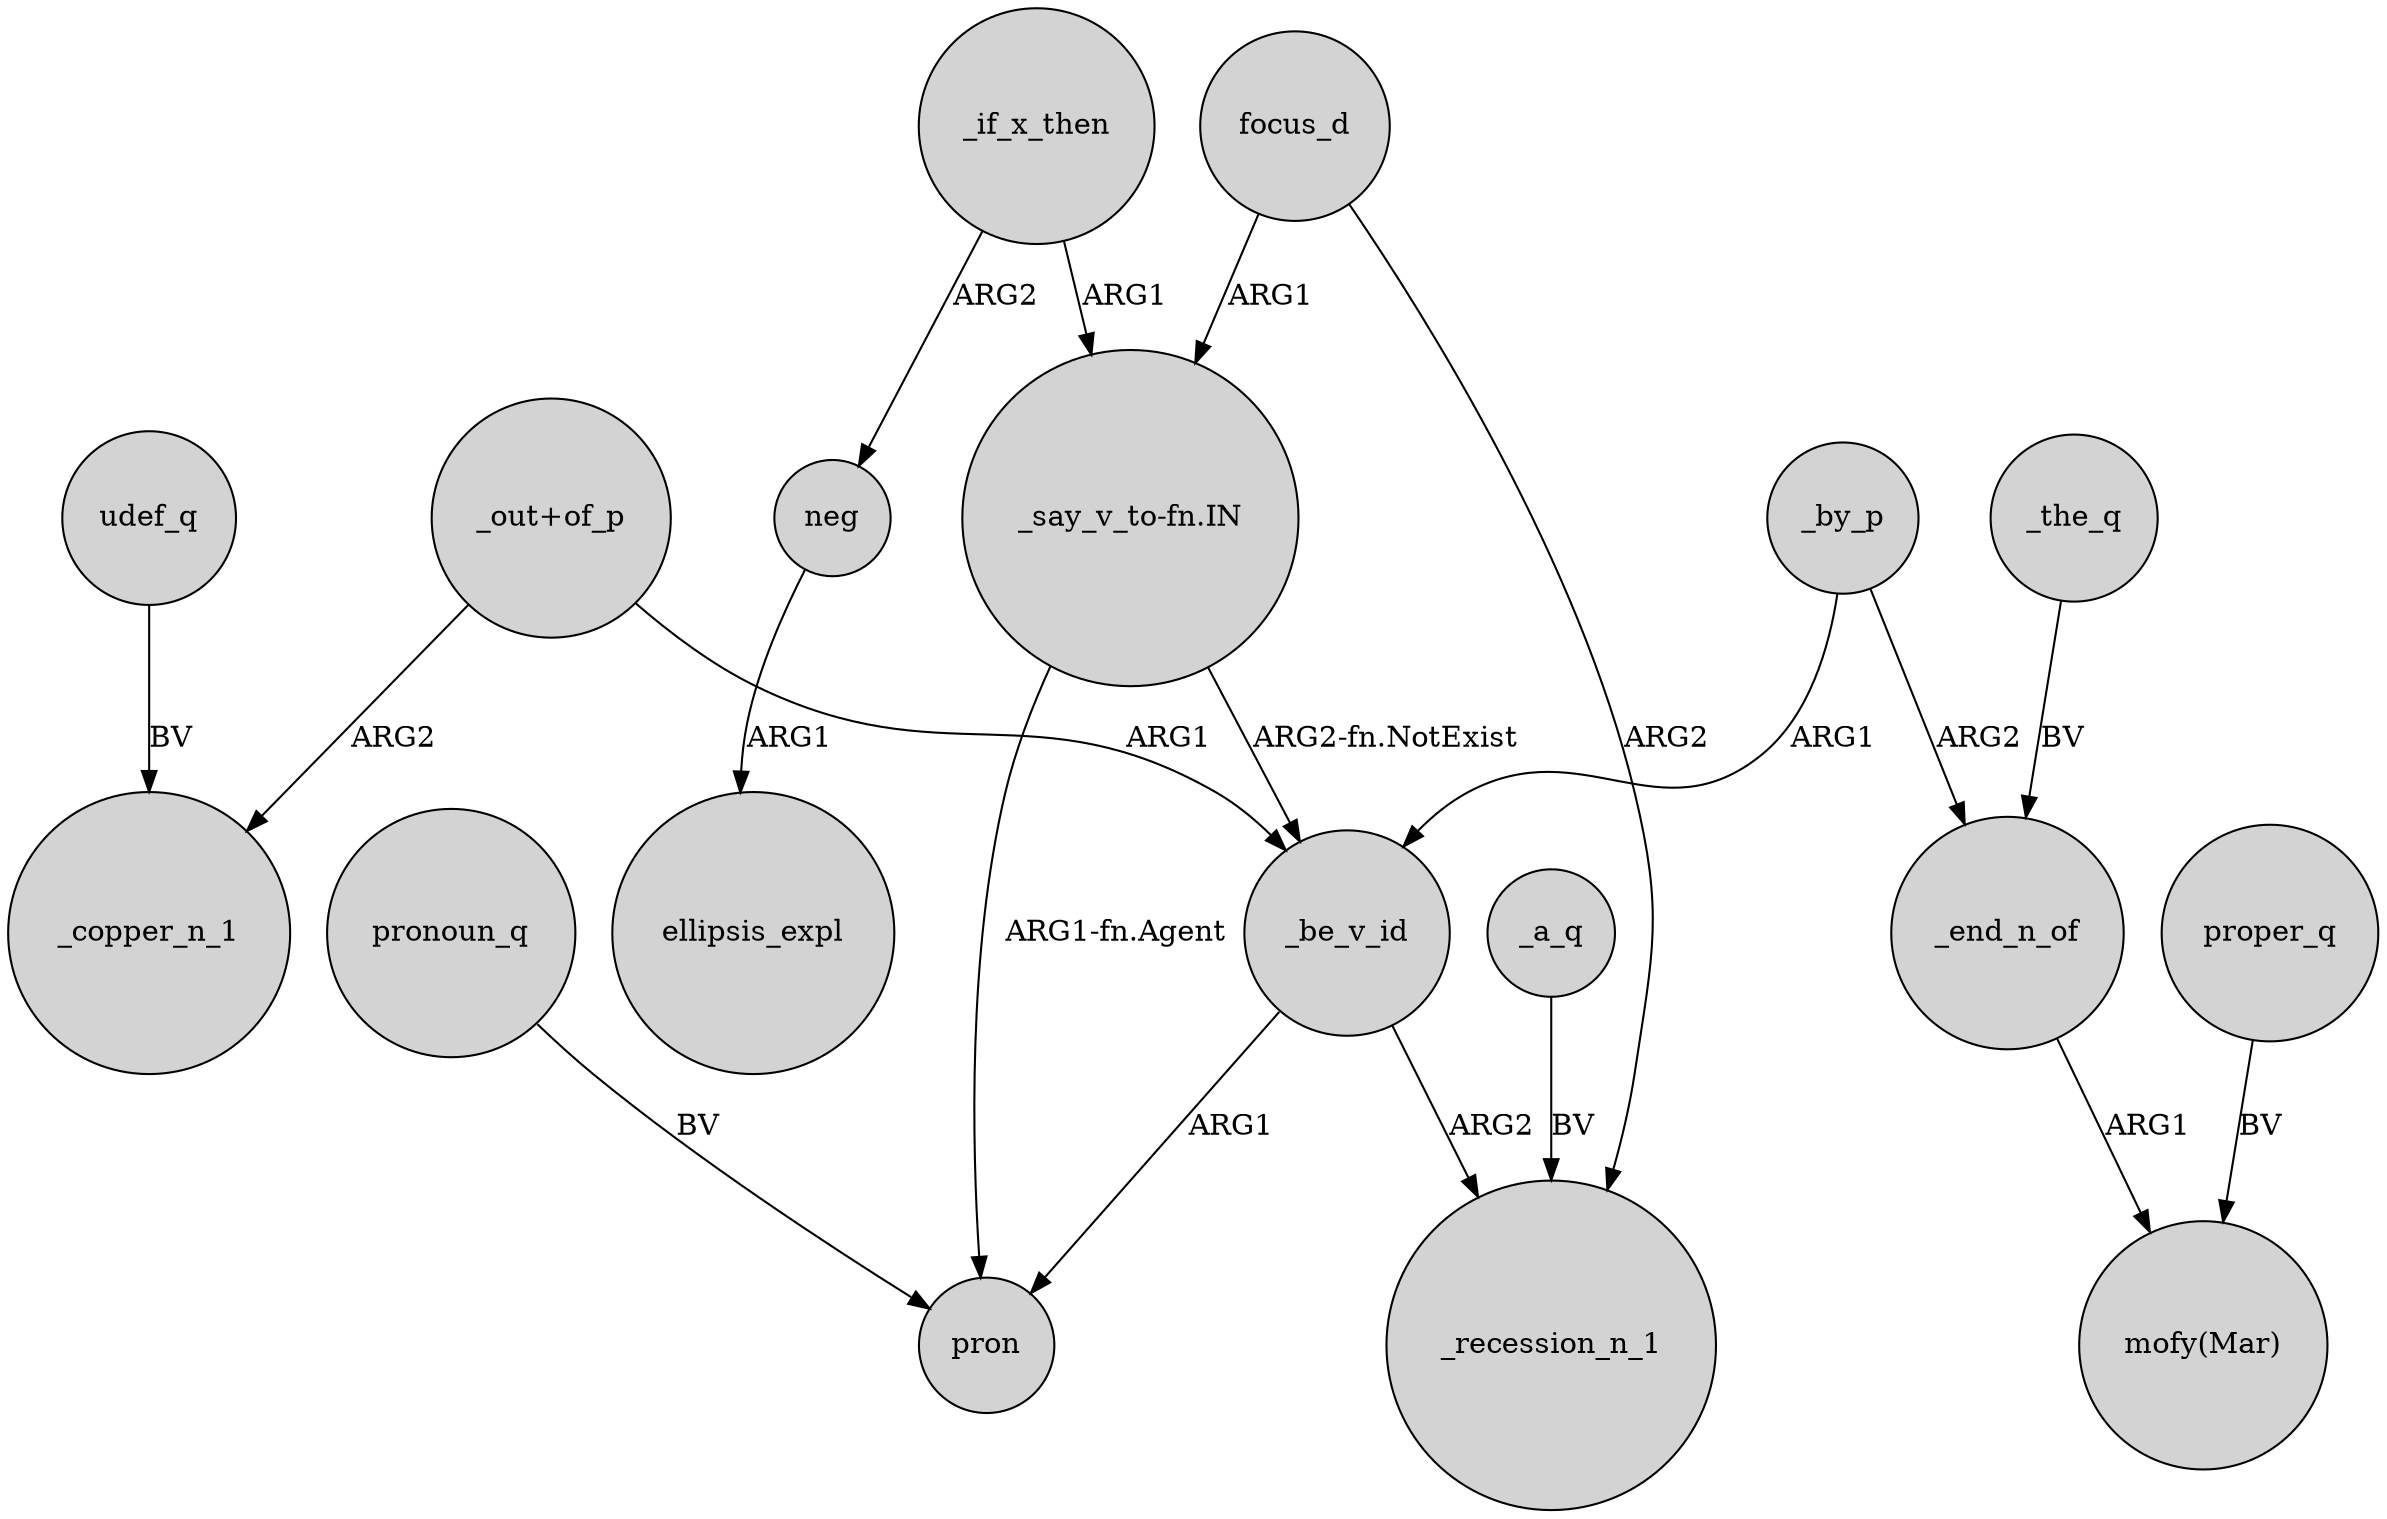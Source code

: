 digraph {
	node [shape=circle style=filled]
	udef_q -> _copper_n_1 [label=BV]
	_the_q -> _end_n_of [label=BV]
	neg -> ellipsis_expl [label=ARG1]
	_by_p -> _be_v_id [label=ARG1]
	"_say_v_to-fn.IN" -> _be_v_id [label="ARG2-fn.NotExist"]
	_by_p -> _end_n_of [label=ARG2]
	_be_v_id -> pron [label=ARG1]
	"_out+of_p" -> _be_v_id [label=ARG1]
	"_out+of_p" -> _copper_n_1 [label=ARG2]
	_if_x_then -> neg [label=ARG2]
	_if_x_then -> "_say_v_to-fn.IN" [label=ARG1]
	pronoun_q -> pron [label=BV]
	_be_v_id -> _recession_n_1 [label=ARG2]
	focus_d -> _recession_n_1 [label=ARG2]
	proper_q -> "mofy(Mar)" [label=BV]
	_end_n_of -> "mofy(Mar)" [label=ARG1]
	"_say_v_to-fn.IN" -> pron [label="ARG1-fn.Agent"]
	_a_q -> _recession_n_1 [label=BV]
	focus_d -> "_say_v_to-fn.IN" [label=ARG1]
}
